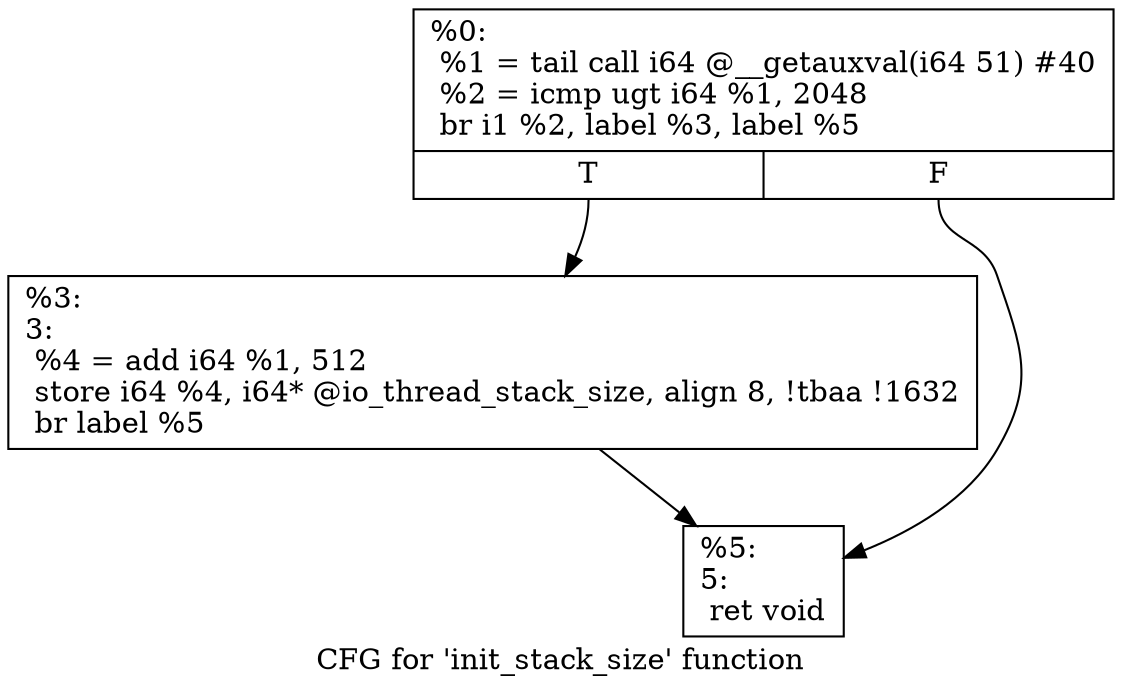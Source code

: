 digraph "CFG for 'init_stack_size' function" {
	label="CFG for 'init_stack_size' function";

	Node0x1aa7a10 [shape=record,label="{%0:\l  %1 = tail call i64 @__getauxval(i64 51) #40\l  %2 = icmp ugt i64 %1, 2048\l  br i1 %2, label %3, label %5\l|{<s0>T|<s1>F}}"];
	Node0x1aa7a10:s0 -> Node0x1aa7a60;
	Node0x1aa7a10:s1 -> Node0x1aa7ab0;
	Node0x1aa7a60 [shape=record,label="{%3:\l3:                                                \l  %4 = add i64 %1, 512\l  store i64 %4, i64* @io_thread_stack_size, align 8, !tbaa !1632\l  br label %5\l}"];
	Node0x1aa7a60 -> Node0x1aa7ab0;
	Node0x1aa7ab0 [shape=record,label="{%5:\l5:                                                \l  ret void\l}"];
}
